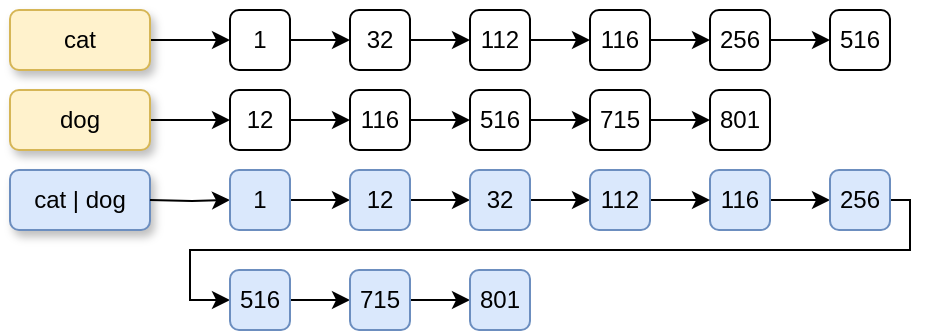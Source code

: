 <mxfile version="16.5.1" type="device"><diagram id="QOlzdfyLHkmGFwcFOmZr" name="Page-1"><mxGraphModel dx="799" dy="485" grid="1" gridSize="10" guides="1" tooltips="1" connect="1" arrows="1" fold="1" page="1" pageScale="1" pageWidth="850" pageHeight="1100" math="0" shadow="0"><root><mxCell id="0"/><mxCell id="1" parent="0"/><mxCell id="5v2LNjhn9XdCGy8G5cvr-1" style="edgeStyle=orthogonalEdgeStyle;rounded=0;orthogonalLoop=1;jettySize=auto;html=1;exitX=1;exitY=0.5;exitDx=0;exitDy=0;entryX=0;entryY=0.5;entryDx=0;entryDy=0;" edge="1" parent="1" source="5v2LNjhn9XdCGy8G5cvr-2" target="5v2LNjhn9XdCGy8G5cvr-4"><mxGeometry relative="1" as="geometry"/></mxCell><mxCell id="5v2LNjhn9XdCGy8G5cvr-2" value="cat" style="rounded=1;whiteSpace=wrap;html=1;fillColor=#fff2cc;strokeColor=#d6b656;shadow=1;" vertex="1" parent="1"><mxGeometry x="140" y="220" width="70" height="30" as="geometry"/></mxCell><mxCell id="5v2LNjhn9XdCGy8G5cvr-3" style="edgeStyle=orthogonalEdgeStyle;rounded=0;orthogonalLoop=1;jettySize=auto;html=1;exitX=1;exitY=0.5;exitDx=0;exitDy=0;entryX=0;entryY=0.5;entryDx=0;entryDy=0;" edge="1" parent="1" source="5v2LNjhn9XdCGy8G5cvr-4" target="5v2LNjhn9XdCGy8G5cvr-9"><mxGeometry relative="1" as="geometry"/></mxCell><mxCell id="5v2LNjhn9XdCGy8G5cvr-4" value="1" style="rounded=1;whiteSpace=wrap;html=1;" vertex="1" parent="1"><mxGeometry x="250" y="220" width="30" height="30" as="geometry"/></mxCell><mxCell id="5v2LNjhn9XdCGy8G5cvr-5" style="edgeStyle=orthogonalEdgeStyle;rounded=0;orthogonalLoop=1;jettySize=auto;html=1;exitX=1;exitY=0.5;exitDx=0;exitDy=0;entryX=0;entryY=0.5;entryDx=0;entryDy=0;" edge="1" parent="1" source="5v2LNjhn9XdCGy8G5cvr-6" target="5v2LNjhn9XdCGy8G5cvr-7"><mxGeometry relative="1" as="geometry"/></mxCell><mxCell id="5v2LNjhn9XdCGy8G5cvr-6" value="256" style="rounded=1;whiteSpace=wrap;html=1;" vertex="1" parent="1"><mxGeometry x="490" y="220" width="30" height="30" as="geometry"/></mxCell><mxCell id="5v2LNjhn9XdCGy8G5cvr-7" value="516" style="rounded=1;whiteSpace=wrap;html=1;" vertex="1" parent="1"><mxGeometry x="550" y="220" width="30" height="30" as="geometry"/></mxCell><mxCell id="5v2LNjhn9XdCGy8G5cvr-8" style="edgeStyle=orthogonalEdgeStyle;rounded=0;orthogonalLoop=1;jettySize=auto;html=1;exitX=1;exitY=0.5;exitDx=0;exitDy=0;entryX=0;entryY=0.5;entryDx=0;entryDy=0;" edge="1" parent="1" source="5v2LNjhn9XdCGy8G5cvr-9" target="5v2LNjhn9XdCGy8G5cvr-11"><mxGeometry relative="1" as="geometry"/></mxCell><mxCell id="5v2LNjhn9XdCGy8G5cvr-9" value="32" style="rounded=1;whiteSpace=wrap;html=1;" vertex="1" parent="1"><mxGeometry x="310" y="220" width="30" height="30" as="geometry"/></mxCell><mxCell id="5v2LNjhn9XdCGy8G5cvr-10" style="edgeStyle=orthogonalEdgeStyle;rounded=0;orthogonalLoop=1;jettySize=auto;html=1;exitX=1;exitY=0.5;exitDx=0;exitDy=0;entryX=0;entryY=0.5;entryDx=0;entryDy=0;" edge="1" parent="1" source="5v2LNjhn9XdCGy8G5cvr-11" target="5v2LNjhn9XdCGy8G5cvr-13"><mxGeometry relative="1" as="geometry"><mxPoint x="440" y="235" as="sourcePoint"/></mxGeometry></mxCell><mxCell id="5v2LNjhn9XdCGy8G5cvr-11" value="112" style="rounded=1;whiteSpace=wrap;html=1;" vertex="1" parent="1"><mxGeometry x="370" y="220" width="30" height="30" as="geometry"/></mxCell><mxCell id="5v2LNjhn9XdCGy8G5cvr-12" style="edgeStyle=orthogonalEdgeStyle;rounded=0;orthogonalLoop=1;jettySize=auto;html=1;exitX=1;exitY=0.5;exitDx=0;exitDy=0;entryX=0;entryY=0.5;entryDx=0;entryDy=0;" edge="1" parent="1" source="5v2LNjhn9XdCGy8G5cvr-13" target="5v2LNjhn9XdCGy8G5cvr-6"><mxGeometry relative="1" as="geometry"/></mxCell><mxCell id="5v2LNjhn9XdCGy8G5cvr-13" value="116" style="rounded=1;whiteSpace=wrap;html=1;" vertex="1" parent="1"><mxGeometry x="430" y="220" width="30" height="30" as="geometry"/></mxCell><mxCell id="5v2LNjhn9XdCGy8G5cvr-14" style="edgeStyle=orthogonalEdgeStyle;rounded=0;orthogonalLoop=1;jettySize=auto;html=1;exitX=1;exitY=0.5;exitDx=0;exitDy=0;entryX=0;entryY=0.5;entryDx=0;entryDy=0;" edge="1" parent="1" source="5v2LNjhn9XdCGy8G5cvr-15" target="5v2LNjhn9XdCGy8G5cvr-17"><mxGeometry relative="1" as="geometry"/></mxCell><mxCell id="5v2LNjhn9XdCGy8G5cvr-15" value="dog" style="rounded=1;whiteSpace=wrap;html=1;fillColor=#fff2cc;strokeColor=#d6b656;shadow=1;" vertex="1" parent="1"><mxGeometry x="140" y="260" width="70" height="30" as="geometry"/></mxCell><mxCell id="5v2LNjhn9XdCGy8G5cvr-16" style="edgeStyle=orthogonalEdgeStyle;rounded=0;orthogonalLoop=1;jettySize=auto;html=1;exitX=1;exitY=0.5;exitDx=0;exitDy=0;entryX=0;entryY=0.5;entryDx=0;entryDy=0;" edge="1" parent="1" source="5v2LNjhn9XdCGy8G5cvr-17" target="5v2LNjhn9XdCGy8G5cvr-19"><mxGeometry relative="1" as="geometry"/></mxCell><mxCell id="5v2LNjhn9XdCGy8G5cvr-17" value="12" style="rounded=1;whiteSpace=wrap;html=1;" vertex="1" parent="1"><mxGeometry x="250" y="260" width="30" height="30" as="geometry"/></mxCell><mxCell id="5v2LNjhn9XdCGy8G5cvr-18" style="edgeStyle=orthogonalEdgeStyle;rounded=0;orthogonalLoop=1;jettySize=auto;html=1;exitX=1;exitY=0.5;exitDx=0;exitDy=0;entryX=0;entryY=0.5;entryDx=0;entryDy=0;" edge="1" parent="1" source="5v2LNjhn9XdCGy8G5cvr-19" target="5v2LNjhn9XdCGy8G5cvr-20"><mxGeometry relative="1" as="geometry"/></mxCell><mxCell id="5v2LNjhn9XdCGy8G5cvr-19" value="116" style="rounded=1;whiteSpace=wrap;html=1;" vertex="1" parent="1"><mxGeometry x="310" y="260" width="30" height="30" as="geometry"/></mxCell><mxCell id="5v2LNjhn9XdCGy8G5cvr-20" value="516" style="rounded=1;whiteSpace=wrap;html=1;" vertex="1" parent="1"><mxGeometry x="370" y="260" width="30" height="30" as="geometry"/></mxCell><mxCell id="5v2LNjhn9XdCGy8G5cvr-21" value="801" style="rounded=1;whiteSpace=wrap;html=1;" vertex="1" parent="1"><mxGeometry x="490" y="260" width="30" height="30" as="geometry"/></mxCell><mxCell id="5v2LNjhn9XdCGy8G5cvr-22" style="edgeStyle=orthogonalEdgeStyle;rounded=0;orthogonalLoop=1;jettySize=auto;html=1;exitX=1;exitY=0.5;exitDx=0;exitDy=0;entryX=0;entryY=0.5;entryDx=0;entryDy=0;" edge="1" parent="1" target="5v2LNjhn9XdCGy8G5cvr-24"><mxGeometry relative="1" as="geometry"><mxPoint x="400" y="275" as="sourcePoint"/></mxGeometry></mxCell><mxCell id="5v2LNjhn9XdCGy8G5cvr-23" style="edgeStyle=orthogonalEdgeStyle;rounded=0;orthogonalLoop=1;jettySize=auto;html=1;exitX=1;exitY=0.5;exitDx=0;exitDy=0;entryX=0;entryY=0.5;entryDx=0;entryDy=0;" edge="1" parent="1" source="5v2LNjhn9XdCGy8G5cvr-24" target="5v2LNjhn9XdCGy8G5cvr-21"><mxGeometry relative="1" as="geometry"/></mxCell><mxCell id="5v2LNjhn9XdCGy8G5cvr-24" value="715" style="rounded=1;whiteSpace=wrap;html=1;" vertex="1" parent="1"><mxGeometry x="430" y="260" width="30" height="30" as="geometry"/></mxCell><mxCell id="5v2LNjhn9XdCGy8G5cvr-29" value="cat | dog" style="rounded=1;whiteSpace=wrap;html=1;fillColor=#dae8fc;strokeColor=#6c8ebf;shadow=1;" vertex="1" parent="1"><mxGeometry x="140" y="300" width="70" height="30" as="geometry"/></mxCell><mxCell id="5v2LNjhn9XdCGy8G5cvr-30" style="edgeStyle=orthogonalEdgeStyle;rounded=0;orthogonalLoop=1;jettySize=auto;html=1;exitX=1;exitY=0.5;exitDx=0;exitDy=0;entryX=0;entryY=0.5;entryDx=0;entryDy=0;" edge="1" parent="1" target="5v2LNjhn9XdCGy8G5cvr-32"><mxGeometry relative="1" as="geometry"><mxPoint x="210" y="315" as="sourcePoint"/></mxGeometry></mxCell><mxCell id="5v2LNjhn9XdCGy8G5cvr-31" style="edgeStyle=orthogonalEdgeStyle;rounded=0;orthogonalLoop=1;jettySize=auto;html=1;exitX=1;exitY=0.5;exitDx=0;exitDy=0;entryX=0;entryY=0.5;entryDx=0;entryDy=0;" edge="1" parent="1" source="5v2LNjhn9XdCGy8G5cvr-32" target="5v2LNjhn9XdCGy8G5cvr-37"><mxGeometry relative="1" as="geometry"/></mxCell><mxCell id="5v2LNjhn9XdCGy8G5cvr-32" value="1" style="rounded=1;whiteSpace=wrap;html=1;fillColor=#dae8fc;strokeColor=#6c8ebf;" vertex="1" parent="1"><mxGeometry x="250" y="300" width="30" height="30" as="geometry"/></mxCell><mxCell id="5v2LNjhn9XdCGy8G5cvr-33" style="edgeStyle=orthogonalEdgeStyle;rounded=0;orthogonalLoop=1;jettySize=auto;html=1;exitX=1;exitY=0.5;exitDx=0;exitDy=0;entryX=0;entryY=0.5;entryDx=0;entryDy=0;" edge="1" parent="1" source="5v2LNjhn9XdCGy8G5cvr-34" target="5v2LNjhn9XdCGy8G5cvr-35"><mxGeometry relative="1" as="geometry"/></mxCell><mxCell id="5v2LNjhn9XdCGy8G5cvr-34" value="116" style="rounded=1;whiteSpace=wrap;html=1;fillColor=#dae8fc;strokeColor=#6c8ebf;" vertex="1" parent="1"><mxGeometry x="490" y="300" width="30" height="30" as="geometry"/></mxCell><mxCell id="5v2LNjhn9XdCGy8G5cvr-45" style="edgeStyle=orthogonalEdgeStyle;rounded=0;orthogonalLoop=1;jettySize=auto;html=1;exitX=1;exitY=0.5;exitDx=0;exitDy=0;entryX=0;entryY=0.5;entryDx=0;entryDy=0;" edge="1" parent="1" source="5v2LNjhn9XdCGy8G5cvr-35" target="5v2LNjhn9XdCGy8G5cvr-42"><mxGeometry relative="1" as="geometry"><Array as="points"><mxPoint x="590" y="315"/><mxPoint x="590" y="340"/><mxPoint x="230" y="340"/><mxPoint x="230" y="365"/></Array></mxGeometry></mxCell><mxCell id="5v2LNjhn9XdCGy8G5cvr-35" value="256" style="rounded=1;whiteSpace=wrap;html=1;fillColor=#dae8fc;strokeColor=#6c8ebf;" vertex="1" parent="1"><mxGeometry x="550" y="300" width="30" height="30" as="geometry"/></mxCell><mxCell id="5v2LNjhn9XdCGy8G5cvr-36" style="edgeStyle=orthogonalEdgeStyle;rounded=0;orthogonalLoop=1;jettySize=auto;html=1;exitX=1;exitY=0.5;exitDx=0;exitDy=0;entryX=0;entryY=0.5;entryDx=0;entryDy=0;" edge="1" parent="1" source="5v2LNjhn9XdCGy8G5cvr-37" target="5v2LNjhn9XdCGy8G5cvr-39"><mxGeometry relative="1" as="geometry"/></mxCell><mxCell id="5v2LNjhn9XdCGy8G5cvr-37" value="12" style="rounded=1;whiteSpace=wrap;html=1;fillColor=#dae8fc;strokeColor=#6c8ebf;" vertex="1" parent="1"><mxGeometry x="310" y="300" width="30" height="30" as="geometry"/></mxCell><mxCell id="5v2LNjhn9XdCGy8G5cvr-38" style="edgeStyle=orthogonalEdgeStyle;rounded=0;orthogonalLoop=1;jettySize=auto;html=1;exitX=1;exitY=0.5;exitDx=0;exitDy=0;entryX=0;entryY=0.5;entryDx=0;entryDy=0;" edge="1" parent="1" source="5v2LNjhn9XdCGy8G5cvr-39" target="5v2LNjhn9XdCGy8G5cvr-41"><mxGeometry relative="1" as="geometry"><mxPoint x="440" y="315" as="sourcePoint"/></mxGeometry></mxCell><mxCell id="5v2LNjhn9XdCGy8G5cvr-39" value="32" style="rounded=1;whiteSpace=wrap;html=1;fillColor=#dae8fc;strokeColor=#6c8ebf;" vertex="1" parent="1"><mxGeometry x="370" y="300" width="30" height="30" as="geometry"/></mxCell><mxCell id="5v2LNjhn9XdCGy8G5cvr-40" style="edgeStyle=orthogonalEdgeStyle;rounded=0;orthogonalLoop=1;jettySize=auto;html=1;exitX=1;exitY=0.5;exitDx=0;exitDy=0;entryX=0;entryY=0.5;entryDx=0;entryDy=0;" edge="1" parent="1" source="5v2LNjhn9XdCGy8G5cvr-41" target="5v2LNjhn9XdCGy8G5cvr-34"><mxGeometry relative="1" as="geometry"/></mxCell><mxCell id="5v2LNjhn9XdCGy8G5cvr-41" value="112" style="rounded=1;whiteSpace=wrap;html=1;fillColor=#dae8fc;strokeColor=#6c8ebf;" vertex="1" parent="1"><mxGeometry x="430" y="300" width="30" height="30" as="geometry"/></mxCell><mxCell id="5v2LNjhn9XdCGy8G5cvr-46" style="edgeStyle=orthogonalEdgeStyle;rounded=0;orthogonalLoop=1;jettySize=auto;html=1;exitX=1;exitY=0.5;exitDx=0;exitDy=0;entryX=0;entryY=0.5;entryDx=0;entryDy=0;" edge="1" parent="1" source="5v2LNjhn9XdCGy8G5cvr-42" target="5v2LNjhn9XdCGy8G5cvr-43"><mxGeometry relative="1" as="geometry"/></mxCell><mxCell id="5v2LNjhn9XdCGy8G5cvr-42" value="516" style="rounded=1;whiteSpace=wrap;html=1;fillColor=#dae8fc;strokeColor=#6c8ebf;" vertex="1" parent="1"><mxGeometry x="250" y="350" width="30" height="30" as="geometry"/></mxCell><mxCell id="5v2LNjhn9XdCGy8G5cvr-47" style="edgeStyle=orthogonalEdgeStyle;rounded=0;orthogonalLoop=1;jettySize=auto;html=1;exitX=1;exitY=0.5;exitDx=0;exitDy=0;entryX=0;entryY=0.5;entryDx=0;entryDy=0;" edge="1" parent="1" source="5v2LNjhn9XdCGy8G5cvr-43" target="5v2LNjhn9XdCGy8G5cvr-44"><mxGeometry relative="1" as="geometry"/></mxCell><mxCell id="5v2LNjhn9XdCGy8G5cvr-43" value="715" style="rounded=1;whiteSpace=wrap;html=1;fillColor=#dae8fc;strokeColor=#6c8ebf;" vertex="1" parent="1"><mxGeometry x="310" y="350" width="30" height="30" as="geometry"/></mxCell><mxCell id="5v2LNjhn9XdCGy8G5cvr-44" value="801" style="rounded=1;whiteSpace=wrap;html=1;fillColor=#dae8fc;strokeColor=#6c8ebf;" vertex="1" parent="1"><mxGeometry x="370" y="350" width="30" height="30" as="geometry"/></mxCell></root></mxGraphModel></diagram></mxfile>